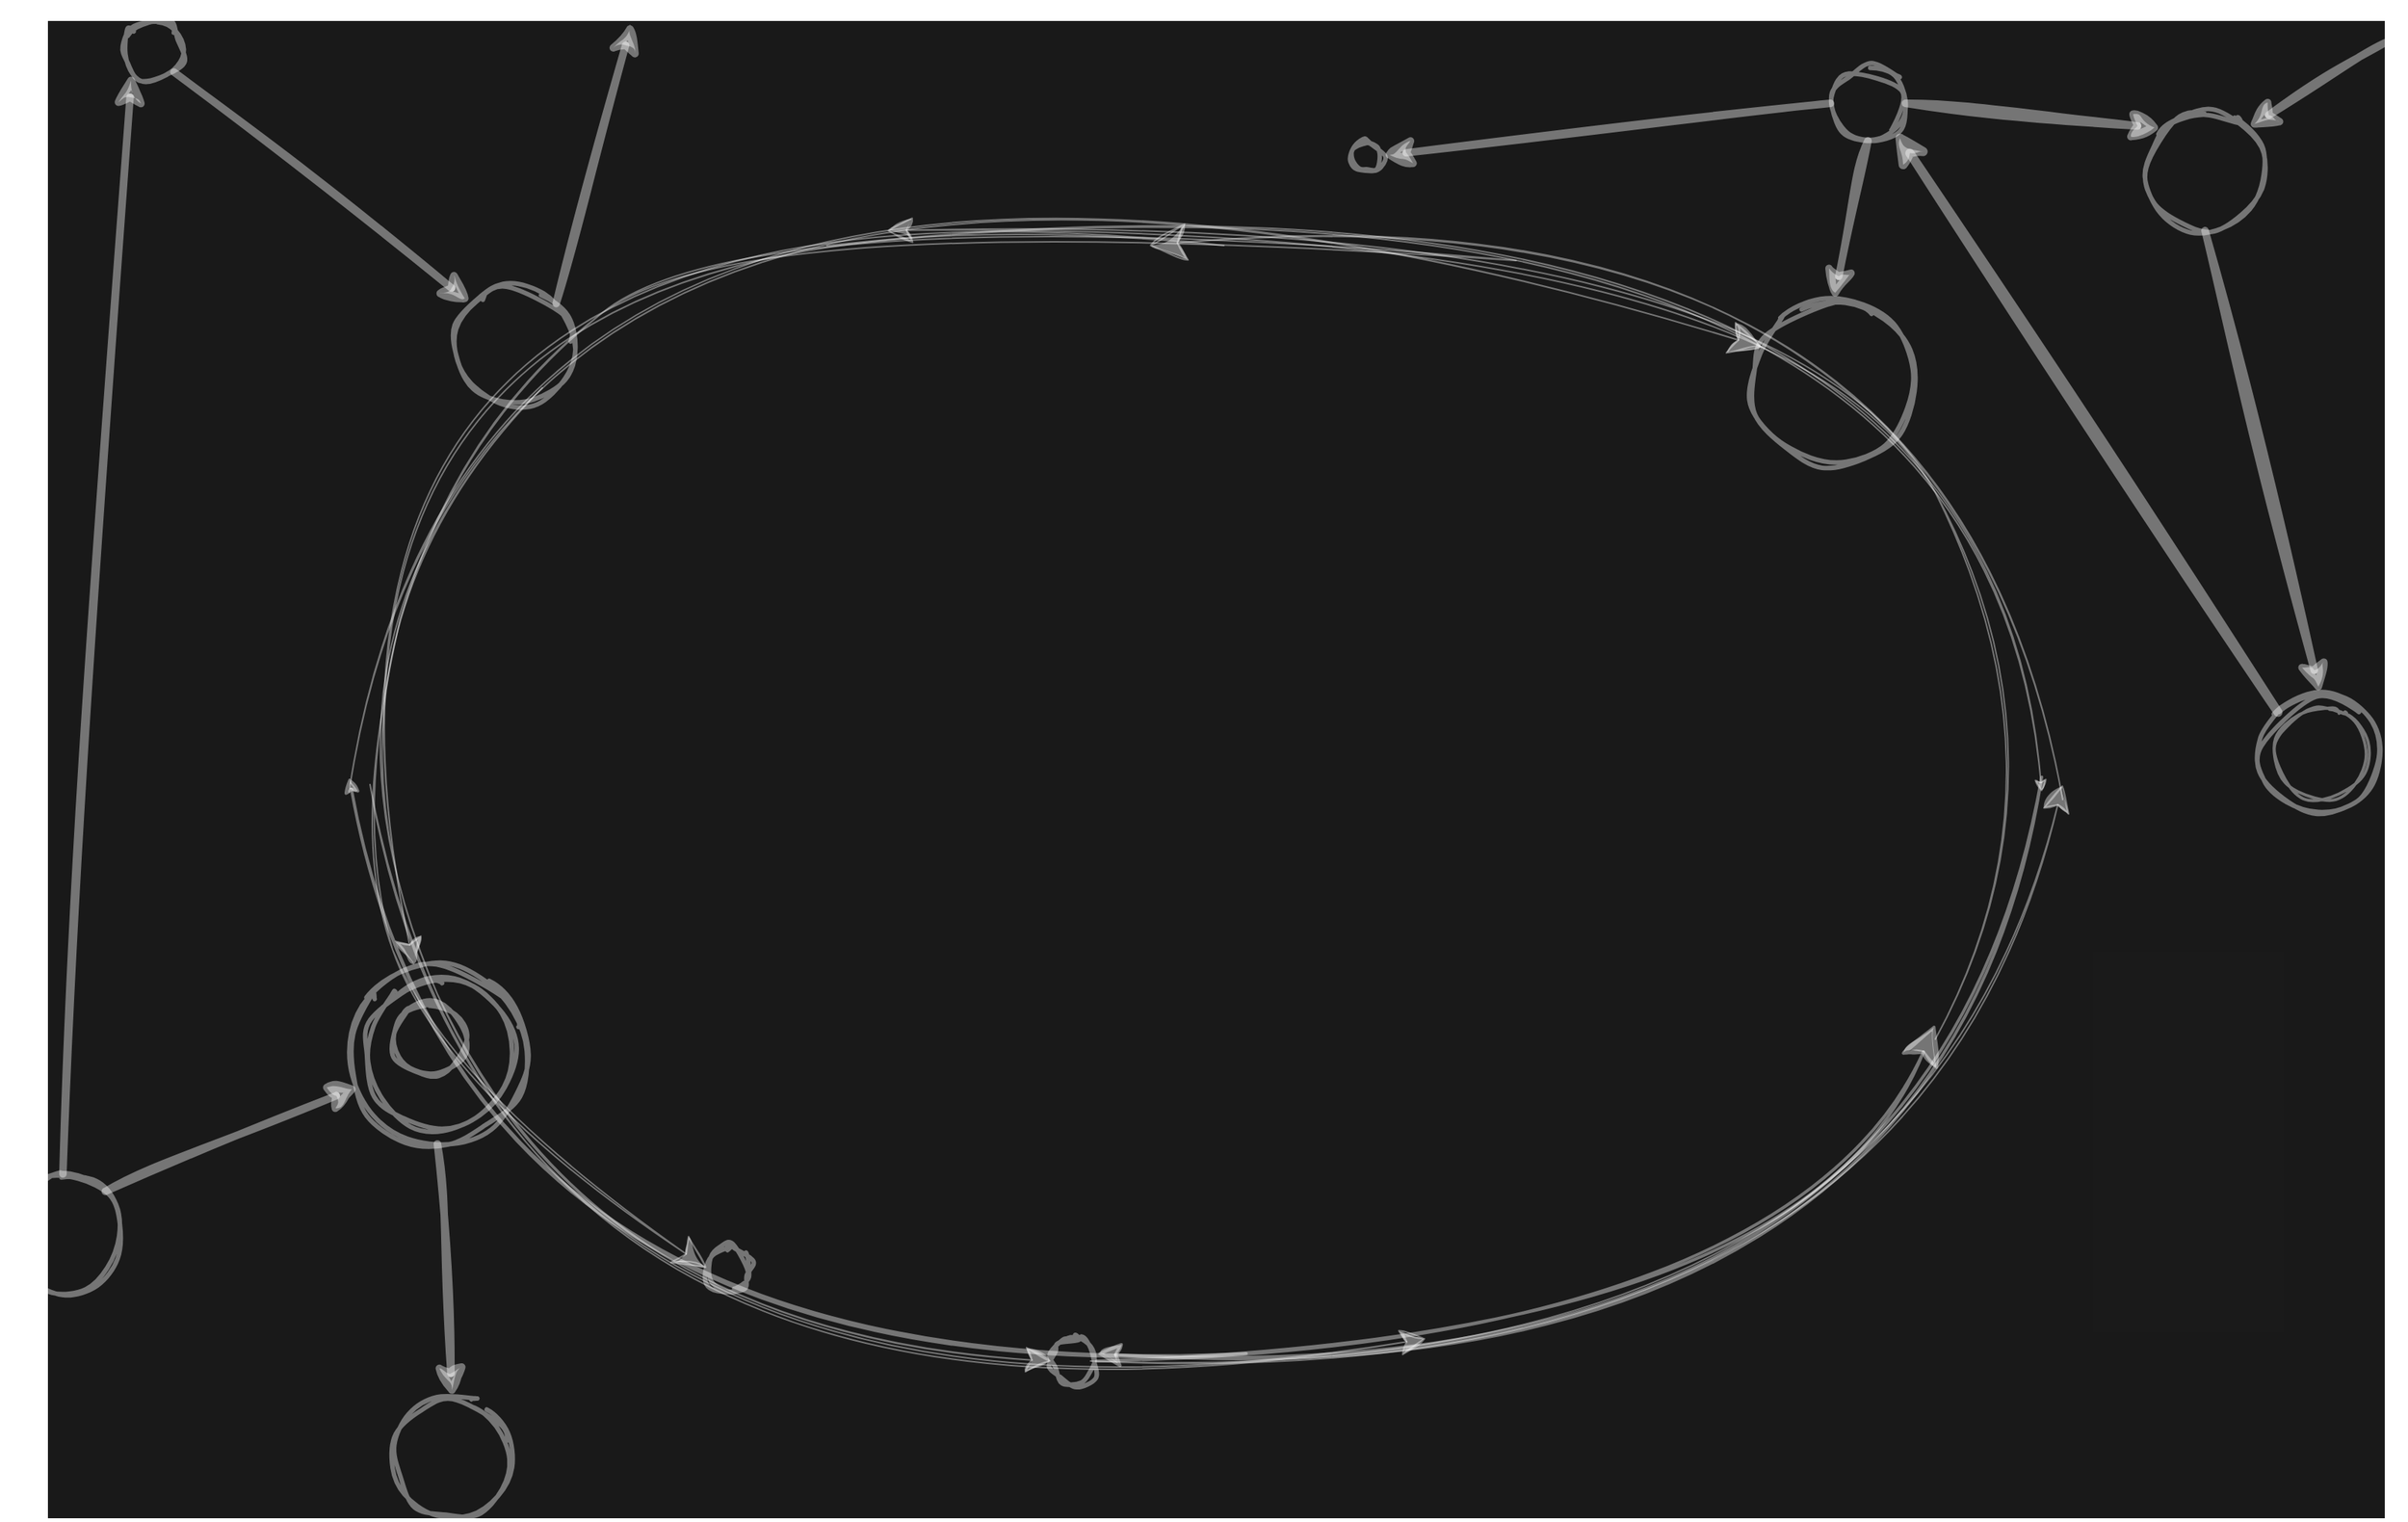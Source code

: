 <mxfile version="26.0.2">
  <diagram name="Page-1" id="Q-TzMP57dKPgxBlJDPfX">
    <mxGraphModel dx="3336" dy="1430" grid="1" gridSize="10" guides="1" tooltips="1" connect="1" arrows="1" fold="1" page="1" pageScale="1" pageWidth="850" pageHeight="1100" math="0" shadow="0">
      <root>
        <mxCell id="0" />
        <mxCell id="1" parent="0" />
        <mxCell id="XpQHc-YMDH5aCk1nWTeP-1" value="" style="rounded=0;whiteSpace=wrap;html=1;strokeColor=none;fillColor=light-dark(#000019,#DEDEFF);fillStyle=auto;gradientColor=default;gradientDirection=north;opacity=90;" vertex="1" parent="1">
          <mxGeometry x="-80" y="170" width="1560" height="1000" as="geometry" />
        </mxCell>
        <mxCell id="XpQHc-YMDH5aCk1nWTeP-3" value="" style="ellipse;whiteSpace=wrap;html=1;aspect=fixed;strokeColor=#FFFFFF;fillColor=none;strokeWidth=3;sketch=1;curveFitting=1;jiggle=2;opacity=40;" vertex="1" parent="1">
          <mxGeometry x="191" y="347" width="80" height="80" as="geometry" />
        </mxCell>
        <mxCell id="XpQHc-YMDH5aCk1nWTeP-30" value="" style="group;opacity=40;" vertex="1" connectable="0" parent="1">
          <mxGeometry x="121.0" y="265" width="1169.0" height="830" as="geometry" />
        </mxCell>
        <mxCell id="XpQHc-YMDH5aCk1nWTeP-25" value="" style="endArrow=classic;html=1;rounded=0;strokeWidth=1;strokeColor=#FFFFFF;curved=1;elbow=horizontal;endSize=20;flowAnimation=1;shadow=0;sketch=1;curveFitting=1;jiggle=2;entryX=0.07;entryY=0.282;entryDx=0;entryDy=0;entryPerimeter=0;opacity=40;" edge="1" parent="XpQHc-YMDH5aCk1nWTeP-30" target="XpQHc-YMDH5aCk1nWTeP-38">
          <mxGeometry width="50" height="50" relative="1" as="geometry">
            <mxPoint x="9.095e-13" y="420" as="sourcePoint" />
            <mxPoint x="570.0" y="40" as="targetPoint" />
            <Array as="points">
              <mxPoint x="89.0" y="-135" />
            </Array>
          </mxGeometry>
        </mxCell>
        <mxCell id="XpQHc-YMDH5aCk1nWTeP-26" value="" style="endArrow=classic;html=1;rounded=0;strokeWidth=2;strokeColor=#FFFFFF;curved=1;elbow=horizontal;endSize=12;flowAnimation=1;shadow=0;sketch=1;curveFitting=1;jiggle=2;opacity=40;" edge="1" parent="XpQHc-YMDH5aCk1nWTeP-30">
          <mxGeometry width="50" height="50" relative="1" as="geometry">
            <mxPoint x="1130.0" y="410" as="sourcePoint" />
            <mxPoint x="499.0" y="795" as="targetPoint" />
            <Array as="points">
              <mxPoint x="1060.0" y="830" />
            </Array>
          </mxGeometry>
        </mxCell>
        <mxCell id="XpQHc-YMDH5aCk1nWTeP-27" value="" style="endArrow=classic;html=1;rounded=0;entryX=0.463;entryY=-0.004;entryDx=0;entryDy=0;strokeWidth=2;strokeColor=#FFFFFF;curved=1;entryPerimeter=0;elbow=horizontal;endSize=6;flowAnimation=1;shadow=0;sketch=1;curveFitting=1;jiggle=2;opacity=40;" edge="1" parent="XpQHc-YMDH5aCk1nWTeP-30">
          <mxGeometry width="50" height="50" relative="1" as="geometry">
            <mxPoint x="599.0" y="795" as="sourcePoint" />
            <mxPoint y="410.0" as="targetPoint" />
            <Array as="points">
              <mxPoint x="80.0" y="820" />
            </Array>
          </mxGeometry>
        </mxCell>
        <mxCell id="XpQHc-YMDH5aCk1nWTeP-28" value="" style="endArrow=classic;html=1;rounded=0;strokeWidth=1;strokeColor=#FFFFFF;curved=1;elbow=horizontal;endSize=6;flowAnimation=1;shadow=0;sketch=1;curveFitting=1;jiggle=2;opacity=40;" edge="1" parent="XpQHc-YMDH5aCk1nWTeP-30">
          <mxGeometry width="50" height="50" relative="1" as="geometry">
            <mxPoint x="319.0" y="55" as="sourcePoint" />
            <mxPoint x="1130.0" y="420" as="targetPoint" />
            <Array as="points">
              <mxPoint x="1089.0" y="-25" />
            </Array>
          </mxGeometry>
        </mxCell>
        <mxCell id="XpQHc-YMDH5aCk1nWTeP-31" value="" style="group;strokeWidth=1;flipH=0;flipV=1;opacity=40;" vertex="1" connectable="0" parent="1">
          <mxGeometry x="135.0" y="270" width="1130.0" height="890" as="geometry" />
        </mxCell>
        <mxCell id="XpQHc-YMDH5aCk1nWTeP-7" value="" style="endArrow=classic;html=1;rounded=0;strokeWidth=1;strokeColor=#FFFFFF;curved=1;elbow=horizontal;endSize=15;flowAnimation=1;shadow=0;sketch=1;curveFitting=1;jiggle=2;opacity=40;" edge="1" parent="XpQHc-YMDH5aCk1nWTeP-31">
          <mxGeometry width="50" height="50" relative="1" as="geometry">
            <mxPoint x="9.095e-13" y="410" as="sourcePoint" />
            <mxPoint x="705.0" y="780" as="targetPoint" />
            <Array as="points">
              <mxPoint x="85.0" y="880" />
            </Array>
          </mxGeometry>
        </mxCell>
        <mxCell id="XpQHc-YMDH5aCk1nWTeP-21" value="" style="endArrow=classic;html=1;rounded=0;strokeWidth=1;strokeColor=#FFFFFF;curved=1;elbow=horizontal;endSize=23;flowAnimation=1;shadow=0;sketch=1;curveFitting=1;jiggle=2;opacity=40;" edge="1" parent="XpQHc-YMDH5aCk1nWTeP-31">
          <mxGeometry width="50" height="50" relative="1" as="geometry">
            <mxPoint x="1130.0" y="420" as="sourcePoint" />
            <mxPoint x="520.0" y="50" as="targetPoint" />
            <Array as="points">
              <mxPoint x="1060.0" />
            </Array>
          </mxGeometry>
        </mxCell>
        <mxCell id="XpQHc-YMDH5aCk1nWTeP-22" value="" style="endArrow=classic;html=1;rounded=0;entryX=0.369;entryY=0.006;entryDx=0;entryDy=0;strokeWidth=1;strokeColor=#FFFFFF;curved=1;entryPerimeter=0;elbow=horizontal;endSize=16;flowAnimation=1;shadow=0;sketch=1;curveFitting=1;jiggle=2;startSize=11;opacity=40;" edge="1" parent="XpQHc-YMDH5aCk1nWTeP-31" target="XpQHc-YMDH5aCk1nWTeP-46">
          <mxGeometry width="50" height="50" relative="1" as="geometry">
            <mxPoint x="570.0" y="50" as="sourcePoint" />
            <mxPoint y="420.0" as="targetPoint" />
            <Array as="points">
              <mxPoint x="-85.0" y="-20" />
            </Array>
          </mxGeometry>
        </mxCell>
        <mxCell id="XpQHc-YMDH5aCk1nWTeP-24" value="" style="endArrow=classic;html=1;rounded=0;strokeWidth=1;strokeColor=#FFFFFF;curved=1;elbow=horizontal;endSize=16;flowAnimation=1;shadow=0;sketch=1;curveFitting=1;jiggle=2;opacity=40;" edge="1" parent="XpQHc-YMDH5aCk1nWTeP-31">
          <mxGeometry width="50" height="50" relative="1" as="geometry">
            <mxPoint x="481.0" y="795" as="sourcePoint" />
            <mxPoint x="1130.0" y="410" as="targetPoint" />
            <Array as="points">
              <mxPoint x="1029.68" y="820" />
            </Array>
          </mxGeometry>
        </mxCell>
        <mxCell id="XpQHc-YMDH5aCk1nWTeP-52" value="" style="ellipse;whiteSpace=wrap;html=1;aspect=fixed;strokeColor=#FFFFFF;fillColor=none;strokeWidth=3;sketch=1;curveFitting=1;jiggle=2;opacity=40;" vertex="1" parent="XpQHc-YMDH5aCk1nWTeP-31">
          <mxGeometry x="15.0" y="820" width="80" height="80" as="geometry" />
        </mxCell>
        <mxCell id="XpQHc-YMDH5aCk1nWTeP-68" value="" style="ellipse;whiteSpace=wrap;html=1;aspect=fixed;strokeColor=#FFFFFF;fillColor=none;strokeWidth=3;sketch=1;curveFitting=1;jiggle=2;opacity=40;" vertex="1" parent="XpQHc-YMDH5aCk1nWTeP-31">
          <mxGeometry x="455" y="780" width="30" height="30" as="geometry" />
        </mxCell>
        <mxCell id="XpQHc-YMDH5aCk1nWTeP-32" value="" style="group;strokeWidth=1;flipH=0;flipV=1;opacity=40;" vertex="1" connectable="0" parent="1">
          <mxGeometry x="110.0" y="260" width="1130.0" height="830" as="geometry" />
        </mxCell>
        <mxCell id="XpQHc-YMDH5aCk1nWTeP-33" value="" style="endArrow=classic;html=1;rounded=0;strokeWidth=1;strokeColor=#FFFFFF;curved=1;elbow=horizontal;endSize=15;flowAnimation=1;shadow=0;sketch=1;curveFitting=1;jiggle=2;entryX=0;entryY=0.5;entryDx=0;entryDy=0;opacity=40;" edge="1" parent="XpQHc-YMDH5aCk1nWTeP-32" target="XpQHc-YMDH5aCk1nWTeP-68">
          <mxGeometry width="50" height="50" relative="1" as="geometry">
            <mxPoint x="140.0" y="155" as="sourcePoint" />
            <mxPoint x="570.0" y="790" as="targetPoint" />
            <Array as="points">
              <mxPoint x="-30.0" y="330" />
              <mxPoint x="170.0" y="790" />
            </Array>
          </mxGeometry>
        </mxCell>
        <mxCell id="XpQHc-YMDH5aCk1nWTeP-34" value="" style="endArrow=classic;html=1;rounded=0;strokeWidth=1;strokeColor=#FFFFFF;curved=1;elbow=horizontal;endSize=15;flowAnimation=1;shadow=0;sketch=1;curveFitting=1;jiggle=2;opacity=40;" edge="1" parent="XpQHc-YMDH5aCk1nWTeP-32">
          <mxGeometry width="50" height="50" relative="1" as="geometry">
            <mxPoint x="1070.0" y="590" as="sourcePoint" />
            <mxPoint x="370.0" y="50" as="targetPoint" />
            <Array as="points">
              <mxPoint x="1170.0" y="410" />
              <mxPoint x="970.0" y="40" />
            </Array>
          </mxGeometry>
        </mxCell>
        <mxCell id="XpQHc-YMDH5aCk1nWTeP-35" value="" style="endArrow=classic;html=1;rounded=0;strokeWidth=1;strokeColor=#FFFFFF;curved=1;elbow=horizontal;endSize=20;flowAnimation=1;shadow=0;sketch=1;curveFitting=1;jiggle=2;entryX=0;entryY=0.5;entryDx=0;entryDy=0;opacity=40;" edge="1" parent="XpQHc-YMDH5aCk1nWTeP-32" target="XpQHc-YMDH5aCk1nWTeP-69">
          <mxGeometry width="50" height="50" relative="1" as="geometry">
            <mxPoint x="790.0" y="70" as="sourcePoint" />
            <mxPoint x="210.0" y="730" as="targetPoint" />
            <Array as="points">
              <mxPoint x="280.0" y="30" />
              <mxPoint x="80.0" y="180" />
              <mxPoint x="10.0" y="440" />
              <mxPoint x="70.0" y="620" />
            </Array>
          </mxGeometry>
        </mxCell>
        <mxCell id="XpQHc-YMDH5aCk1nWTeP-36" value="" style="endArrow=classic;html=1;rounded=0;strokeWidth=2;strokeColor=#FFFFFF;curved=1;elbow=horizontal;endSize=22;flowAnimation=1;shadow=0;sketch=1;curveFitting=1;jiggle=2;exitX=1;exitY=0.5;exitDx=0;exitDy=0;opacity=40;" edge="1" parent="XpQHc-YMDH5aCk1nWTeP-32" source="XpQHc-YMDH5aCk1nWTeP-68">
          <mxGeometry width="50" height="50" relative="1" as="geometry">
            <mxPoint x="560.0" y="790" as="sourcePoint" />
            <mxPoint x="1070.0" y="580" as="targetPoint" />
            <Array as="points">
              <mxPoint x="980.0" y="790" />
            </Array>
          </mxGeometry>
        </mxCell>
        <mxCell id="XpQHc-YMDH5aCk1nWTeP-50" value="" style="ellipse;whiteSpace=wrap;html=1;aspect=fixed;strokeColor=#FFFFFF;fillColor=none;strokeWidth=3;sketch=1;curveFitting=1;jiggle=2;opacity=40;" vertex="1" parent="XpQHc-YMDH5aCk1nWTeP-32">
          <mxGeometry x="680.0" y="-10" width="20" height="20" as="geometry" />
        </mxCell>
        <mxCell id="XpQHc-YMDH5aCk1nWTeP-60" value="" style="endArrow=classic;html=1;rounded=0;exitX=0;exitY=0.5;exitDx=0;exitDy=0;entryX=1;entryY=1;entryDx=0;entryDy=0;sketch=1;curveFitting=1;jiggle=2;strokeColor=#FFFFFF;strokeWidth=5;endSize=10;opacity=40;" edge="1" parent="XpQHc-YMDH5aCk1nWTeP-32" source="XpQHc-YMDH5aCk1nWTeP-37">
          <mxGeometry width="50" height="50" relative="1" as="geometry">
            <mxPoint x="919.0" y="339" as="sourcePoint" />
            <mxPoint x="700.0" as="targetPoint" />
          </mxGeometry>
        </mxCell>
        <mxCell id="XpQHc-YMDH5aCk1nWTeP-69" value="" style="ellipse;whiteSpace=wrap;html=1;aspect=fixed;strokeColor=#FFFFFF;fillColor=none;strokeWidth=3;sketch=1;curveFitting=1;jiggle=2;opacity=40;" vertex="1" parent="XpQHc-YMDH5aCk1nWTeP-32">
          <mxGeometry x="250" y="728" width="30" height="30" as="geometry" />
        </mxCell>
        <mxCell id="XpQHc-YMDH5aCk1nWTeP-37" value="" style="ellipse;whiteSpace=wrap;html=1;aspect=fixed;strokeColor=#FFFFFF;fillColor=none;strokeWidth=3;sketch=1;curveFitting=1;jiggle=2;opacity=40;" vertex="1" parent="1">
          <mxGeometry x="1110" y="200" width="50" height="50" as="geometry" />
        </mxCell>
        <mxCell id="XpQHc-YMDH5aCk1nWTeP-38" value="" style="ellipse;whiteSpace=wrap;html=1;aspect=fixed;strokeColor=#FFFFFF;fillColor=none;strokeWidth=3;sketch=1;curveFitting=1;jiggle=2;opacity=40;" vertex="1" parent="1">
          <mxGeometry x="1057" y="357" width="110" height="110" as="geometry" />
        </mxCell>
        <mxCell id="XpQHc-YMDH5aCk1nWTeP-44" value="" style="group;opacity=40;" vertex="1" connectable="0" parent="1">
          <mxGeometry x="1397" y="620" width="90" height="80" as="geometry" />
        </mxCell>
        <mxCell id="XpQHc-YMDH5aCk1nWTeP-41" value="" style="ellipse;whiteSpace=wrap;html=1;aspect=fixed;strokeColor=#FFFFFF;fillColor=none;strokeWidth=3;sketch=1;curveFitting=1;jiggle=2;opacity=40;" vertex="1" parent="XpQHc-YMDH5aCk1nWTeP-44">
          <mxGeometry width="80" height="80" as="geometry" />
        </mxCell>
        <mxCell id="XpQHc-YMDH5aCk1nWTeP-43" value="" style="ellipse;whiteSpace=wrap;html=1;aspect=fixed;strokeColor=#FFFFFF;fillColor=none;strokeWidth=2;sketch=1;curveFitting=1;jiggle=2;opacity=40;" vertex="1" parent="XpQHc-YMDH5aCk1nWTeP-44">
          <mxGeometry x="10" y="9" width="61" height="61" as="geometry" />
        </mxCell>
        <mxCell id="XpQHc-YMDH5aCk1nWTeP-45" value="" style="group;opacity=40;" vertex="1" connectable="0" parent="1">
          <mxGeometry x="120" y="800" width="130" height="120" as="geometry" />
        </mxCell>
        <mxCell id="XpQHc-YMDH5aCk1nWTeP-46" value="" style="ellipse;whiteSpace=wrap;html=1;aspect=fixed;strokeColor=#FFFFFF;fillColor=none;strokeWidth=3;sketch=1;curveFitting=1;jiggle=2;opacity=40;" vertex="1" parent="XpQHc-YMDH5aCk1nWTeP-45">
          <mxGeometry width="120" height="120" as="geometry" />
        </mxCell>
        <mxCell id="XpQHc-YMDH5aCk1nWTeP-47" value="" style="ellipse;whiteSpace=wrap;html=1;aspect=fixed;strokeColor=#FFFFFF;fillColor=none;strokeWidth=3;sketch=1;curveFitting=1;jiggle=2;opacity=40;" vertex="1" parent="XpQHc-YMDH5aCk1nWTeP-45">
          <mxGeometry x="30" y="26.25" width="48.75" height="48.75" as="geometry" />
        </mxCell>
        <mxCell id="XpQHc-YMDH5aCk1nWTeP-74" value="" style="ellipse;whiteSpace=wrap;html=1;aspect=fixed;strokeColor=#FFFFFF;fillColor=none;strokeWidth=3;sketch=1;curveFitting=1;jiggle=2;opacity=40;" vertex="1" parent="XpQHc-YMDH5aCk1nWTeP-45">
          <mxGeometry x="11.38" y="10.63" width="99.37" height="99.37" as="geometry" />
        </mxCell>
        <mxCell id="XpQHc-YMDH5aCk1nWTeP-48" value="" style="group;opacity=40;" vertex="1" connectable="0" parent="1">
          <mxGeometry x="1320" y="230" width="80" height="80" as="geometry" />
        </mxCell>
        <mxCell id="XpQHc-YMDH5aCk1nWTeP-49" value="" style="ellipse;whiteSpace=wrap;html=1;aspect=fixed;strokeColor=#FFFFFF;fillColor=none;strokeWidth=3;sketch=1;curveFitting=1;jiggle=2;opacity=40;" vertex="1" parent="XpQHc-YMDH5aCk1nWTeP-48">
          <mxGeometry width="80" height="80" as="geometry" />
        </mxCell>
        <mxCell id="XpQHc-YMDH5aCk1nWTeP-51" value="" style="ellipse;whiteSpace=wrap;html=1;aspect=fixed;strokeColor=#FFFFFF;fillColor=none;strokeWidth=3;sketch=1;curveFitting=1;jiggle=2;opacity=40;" vertex="1" parent="1">
          <mxGeometry x="-110" y="940" width="80" height="80" as="geometry" />
        </mxCell>
        <mxCell id="XpQHc-YMDH5aCk1nWTeP-53" value="" style="ellipse;whiteSpace=wrap;html=1;aspect=fixed;strokeColor=#FFFFFF;fillColor=none;strokeWidth=3;sketch=1;curveFitting=1;jiggle=2;opacity=40;" vertex="1" parent="1">
          <mxGeometry x="-30" y="170" width="40" height="40" as="geometry" />
        </mxCell>
        <mxCell id="XpQHc-YMDH5aCk1nWTeP-54" value="" style="endArrow=classic;html=1;rounded=0;exitX=0.5;exitY=1;exitDx=0;exitDy=0;entryX=0.5;entryY=0;entryDx=0;entryDy=0;sketch=1;curveFitting=1;jiggle=2;strokeColor=#FFFFFF;strokeWidth=5;endSize=10;opacity=40;" edge="1" parent="1" source="XpQHc-YMDH5aCk1nWTeP-37" target="XpQHc-YMDH5aCk1nWTeP-38">
          <mxGeometry width="50" height="50" relative="1" as="geometry">
            <mxPoint x="640" y="610" as="sourcePoint" />
            <mxPoint x="690" y="560" as="targetPoint" />
          </mxGeometry>
        </mxCell>
        <mxCell id="XpQHc-YMDH5aCk1nWTeP-56" value="" style="endArrow=classic;html=1;rounded=0;exitX=1;exitY=0.5;exitDx=0;exitDy=0;entryX=0;entryY=0;entryDx=0;entryDy=0;sketch=1;curveFitting=1;jiggle=2;strokeColor=#FFFFFF;strokeWidth=5;endSize=10;opacity=40;" edge="1" parent="1" source="XpQHc-YMDH5aCk1nWTeP-37" target="XpQHc-YMDH5aCk1nWTeP-49">
          <mxGeometry width="50" height="50" relative="1" as="geometry">
            <mxPoint x="1410" y="580" as="sourcePoint" />
            <mxPoint x="1370" y="320" as="targetPoint" />
          </mxGeometry>
        </mxCell>
        <mxCell id="XpQHc-YMDH5aCk1nWTeP-57" value="" style="endArrow=classic;html=1;rounded=0;exitX=0;exitY=0;exitDx=0;exitDy=0;entryX=1;entryY=1;entryDx=0;entryDy=0;sketch=1;curveFitting=1;jiggle=2;strokeColor=#FFFFFF;strokeWidth=6;endSize=10;opacity=40;" edge="1" parent="1" source="XpQHc-YMDH5aCk1nWTeP-41" target="XpQHc-YMDH5aCk1nWTeP-37">
          <mxGeometry width="50" height="50" relative="1" as="geometry">
            <mxPoint x="1420" y="590" as="sourcePoint" />
            <mxPoint x="1380" y="330" as="targetPoint" />
          </mxGeometry>
        </mxCell>
        <mxCell id="XpQHc-YMDH5aCk1nWTeP-55" value="" style="endArrow=classic;html=1;rounded=0;exitX=0.5;exitY=1;exitDx=0;exitDy=0;entryX=0.5;entryY=0;entryDx=0;entryDy=0;sketch=1;curveFitting=1;jiggle=2;strokeColor=#FFFFFF;strokeWidth=5;endSize=10;opacity=40;" edge="1" parent="1" source="XpQHc-YMDH5aCk1nWTeP-49" target="XpQHc-YMDH5aCk1nWTeP-41">
          <mxGeometry width="50" height="50" relative="1" as="geometry">
            <mxPoint x="1161" y="383" as="sourcePoint" />
            <mxPoint x="1342" y="308" as="targetPoint" />
          </mxGeometry>
        </mxCell>
        <mxCell id="XpQHc-YMDH5aCk1nWTeP-62" value="" style="endArrow=classic;html=1;rounded=0;exitX=1;exitY=1;exitDx=0;exitDy=0;entryX=0;entryY=0;entryDx=0;entryDy=0;sketch=1;curveFitting=1;jiggle=2;strokeColor=#FFFFFF;strokeWidth=5;endSize=10;opacity=40;" edge="1" parent="1" source="XpQHc-YMDH5aCk1nWTeP-53" target="XpQHc-YMDH5aCk1nWTeP-3">
          <mxGeometry width="50" height="50" relative="1" as="geometry">
            <mxPoint x="1402" y="612" as="sourcePoint" />
            <mxPoint x="1183" y="273" as="targetPoint" />
          </mxGeometry>
        </mxCell>
        <mxCell id="XpQHc-YMDH5aCk1nWTeP-63" value="" style="endArrow=classic;html=1;rounded=0;entryX=1;entryY=0;entryDx=0;entryDy=0;sketch=1;curveFitting=1;jiggle=2;strokeColor=#FFFFFF;strokeWidth=5;endSize=10;opacity=40;" edge="1" parent="1" source="XpQHc-YMDH5aCk1nWTeP-1" target="XpQHc-YMDH5aCk1nWTeP-49">
          <mxGeometry width="50" height="50" relative="1" as="geometry">
            <mxPoint x="1412" y="622" as="sourcePoint" />
            <mxPoint x="1193" y="283" as="targetPoint" />
          </mxGeometry>
        </mxCell>
        <mxCell id="XpQHc-YMDH5aCk1nWTeP-64" value="" style="endArrow=classic;html=1;rounded=0;entryX=0.067;entryY=0.678;entryDx=0;entryDy=0;sketch=1;curveFitting=1;jiggle=2;strokeColor=#FFFFFF;strokeWidth=5;exitX=1;exitY=0;exitDx=0;exitDy=0;entryPerimeter=0;endSize=10;opacity=40;" edge="1" parent="1" source="XpQHc-YMDH5aCk1nWTeP-51" target="XpQHc-YMDH5aCk1nWTeP-46">
          <mxGeometry width="50" height="50" relative="1" as="geometry">
            <mxPoint x="250" y="430" as="sourcePoint" />
            <mxPoint x="213" y="369" as="targetPoint" />
          </mxGeometry>
        </mxCell>
        <mxCell id="XpQHc-YMDH5aCk1nWTeP-65" value="" style="endArrow=classic;html=1;rounded=0;entryX=0.5;entryY=0;entryDx=0;entryDy=0;sketch=1;curveFitting=1;jiggle=2;strokeColor=#FFFFFF;strokeWidth=5;exitX=0.5;exitY=1;exitDx=0;exitDy=0;endSize=10;opacity=40;" edge="1" parent="1" source="XpQHc-YMDH5aCk1nWTeP-46" target="XpQHc-YMDH5aCk1nWTeP-52">
          <mxGeometry width="50" height="50" relative="1" as="geometry">
            <mxPoint x="-32" y="962" as="sourcePoint" />
            <mxPoint x="138" y="891" as="targetPoint" />
          </mxGeometry>
        </mxCell>
        <mxCell id="XpQHc-YMDH5aCk1nWTeP-66" value="" style="endArrow=classic;html=1;rounded=0;entryX=0;entryY=1;entryDx=0;entryDy=0;sketch=1;curveFitting=1;jiggle=2;strokeColor=#FFFFFF;strokeWidth=5;exitX=0.5;exitY=0;exitDx=0;exitDy=0;endSize=10;opacity=40;" edge="1" parent="1" source="XpQHc-YMDH5aCk1nWTeP-51" target="XpQHc-YMDH5aCk1nWTeP-53">
          <mxGeometry width="50" height="50" relative="1" as="geometry">
            <mxPoint x="-22" y="972" as="sourcePoint" />
            <mxPoint x="148" y="901" as="targetPoint" />
          </mxGeometry>
        </mxCell>
        <mxCell id="XpQHc-YMDH5aCk1nWTeP-73" value="" style="endArrow=classic;html=1;rounded=0;exitX=1;exitY=0;exitDx=0;exitDy=0;entryX=0.25;entryY=0;entryDx=0;entryDy=0;sketch=1;curveFitting=1;jiggle=2;strokeColor=#FFFFFF;strokeWidth=5;endSize=10;opacity=40;" edge="1" parent="1" source="XpQHc-YMDH5aCk1nWTeP-3" target="XpQHc-YMDH5aCk1nWTeP-1">
          <mxGeometry width="50" height="50" relative="1" as="geometry">
            <mxPoint x="14" y="214" as="sourcePoint" />
            <mxPoint x="213" y="369" as="targetPoint" />
          </mxGeometry>
        </mxCell>
      </root>
    </mxGraphModel>
  </diagram>
</mxfile>
